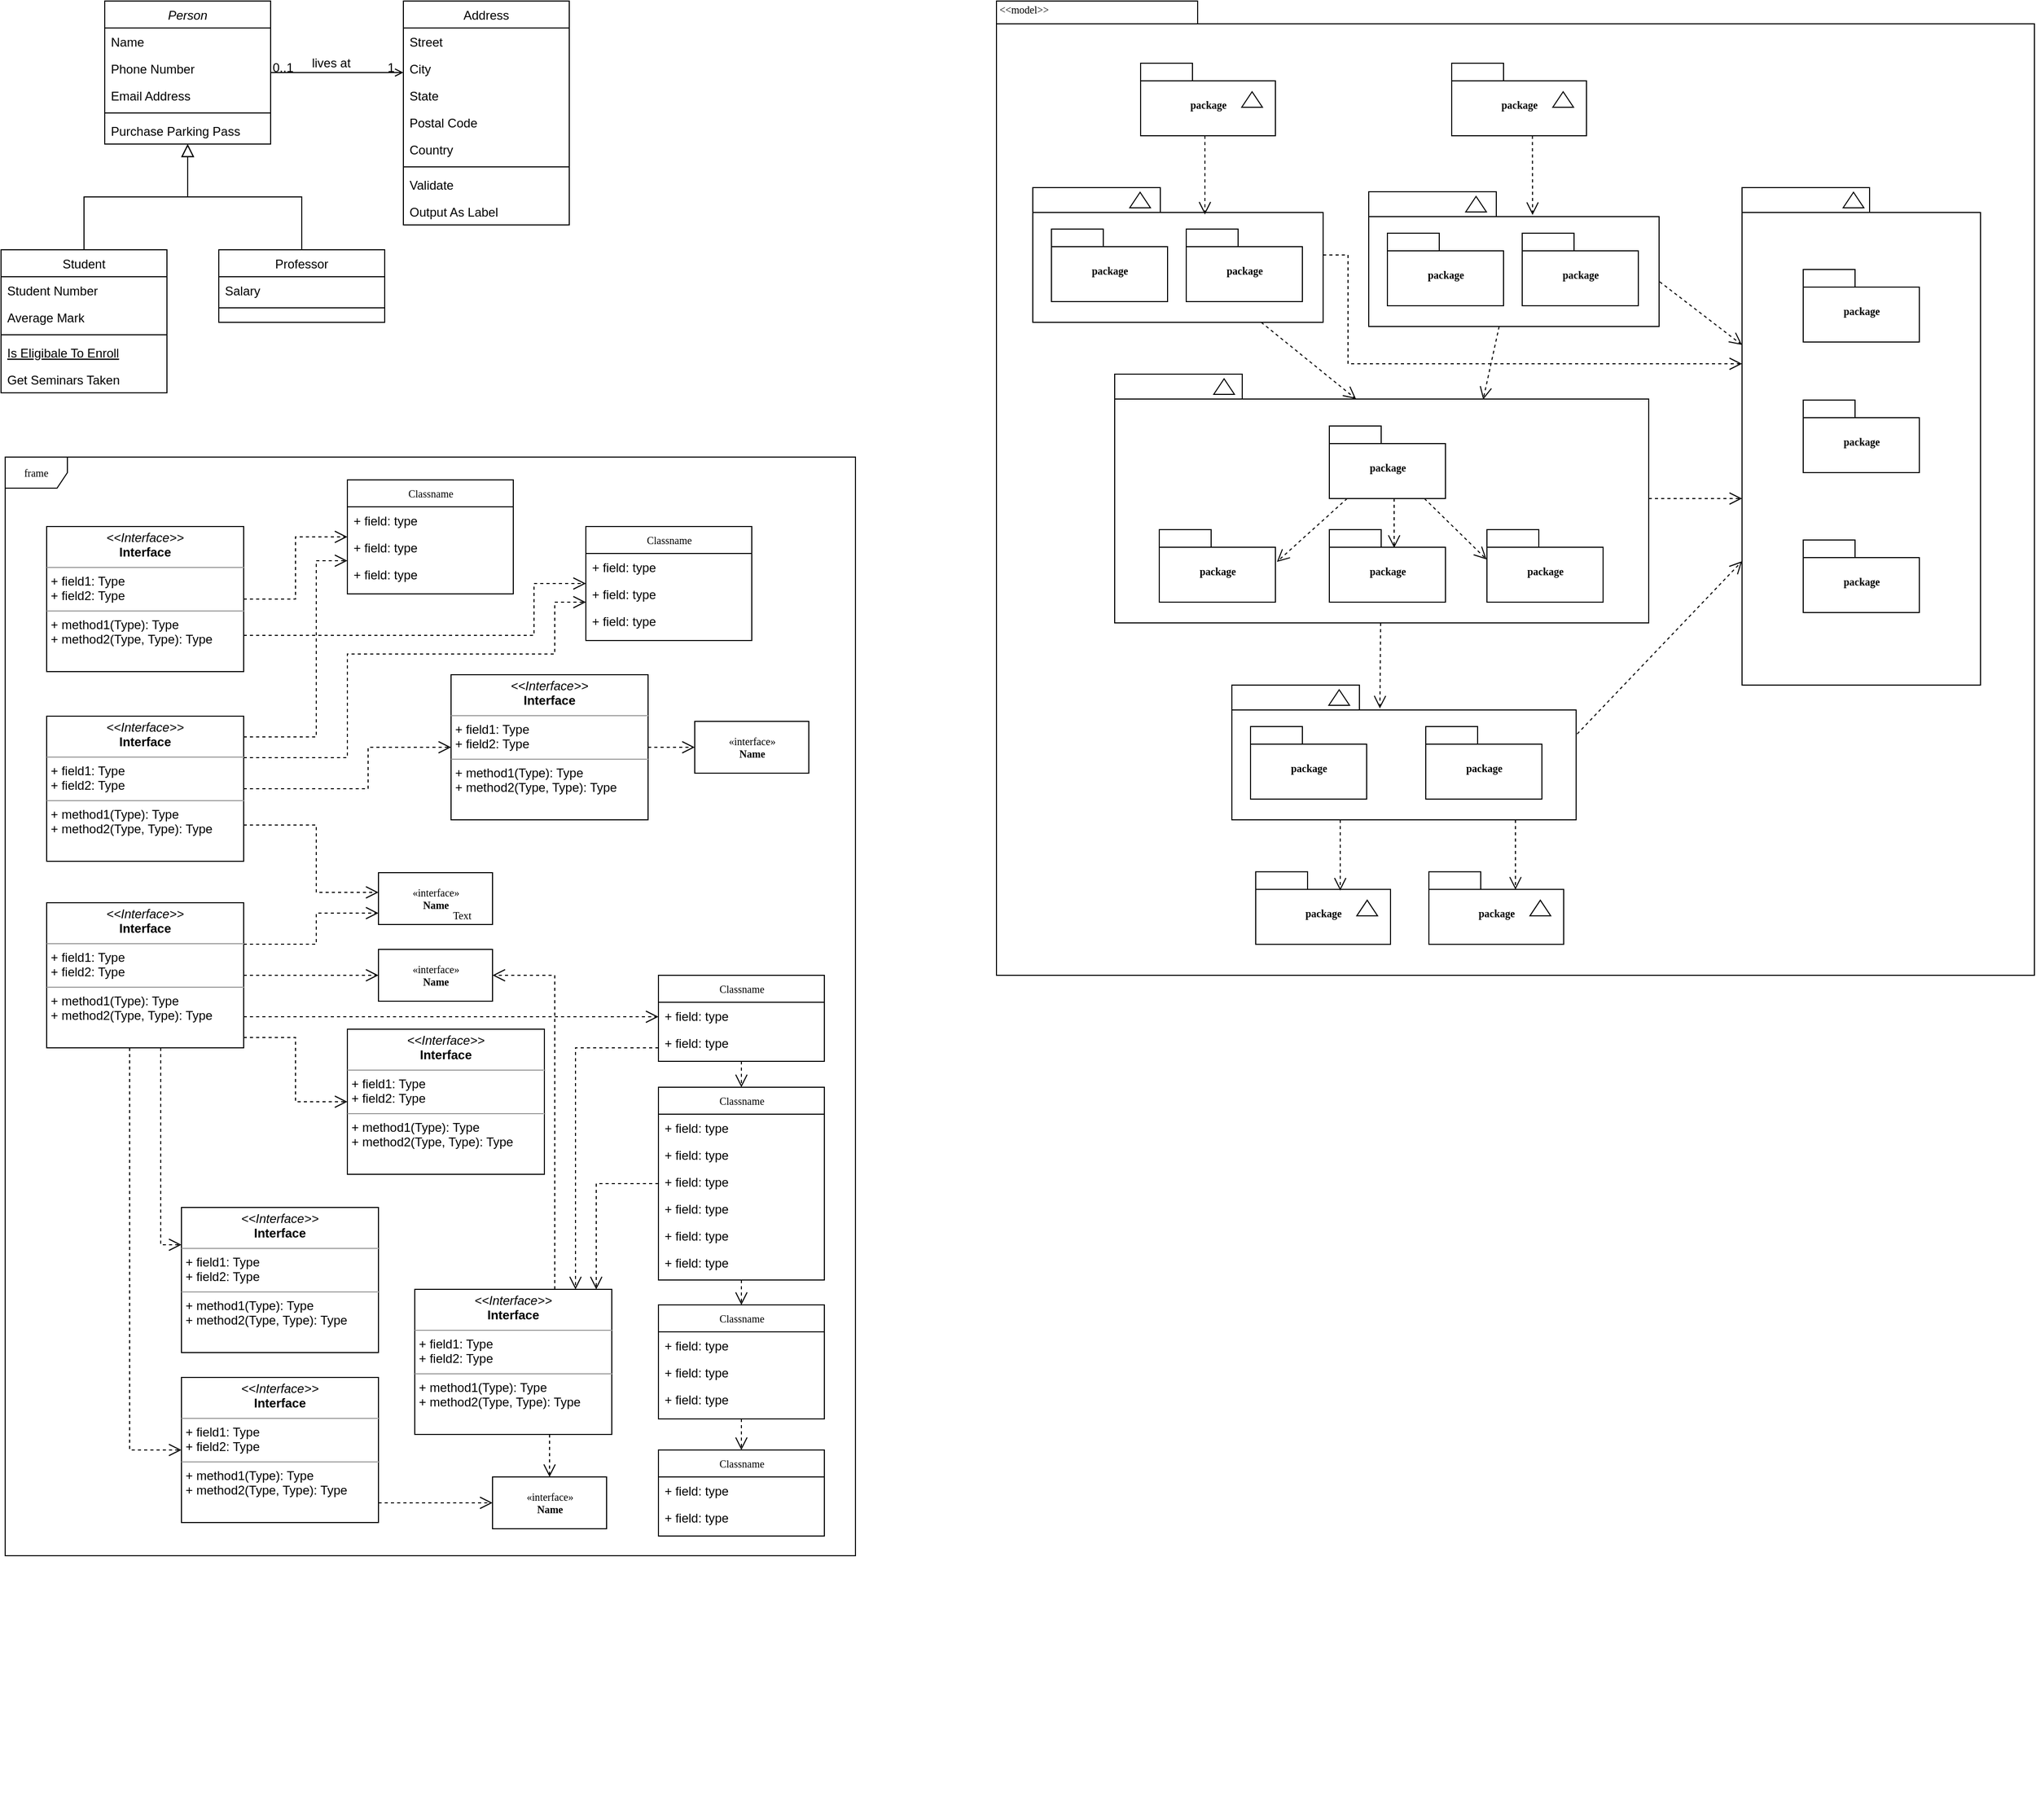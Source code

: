 <mxfile version="15.5.5" type="github">
  <diagram id="C5RBs43oDa-KdzZeNtuy" name="Page-1">
    <mxGraphModel dx="1422" dy="804" grid="1" gridSize="10" guides="1" tooltips="1" connect="1" arrows="1" fold="1" page="1" pageScale="1" pageWidth="827" pageHeight="1169" math="0" shadow="0">
      <root>
        <mxCell id="WIyWlLk6GJQsqaUBKTNV-0" />
        <mxCell id="WIyWlLk6GJQsqaUBKTNV-1" parent="WIyWlLk6GJQsqaUBKTNV-0" />
        <mxCell id="SUhtx1BIKT0PeIiV_Kec-120" value="" style="group" vertex="1" connectable="0" parent="WIyWlLk6GJQsqaUBKTNV-1">
          <mxGeometry width="548" height="378" as="geometry" />
        </mxCell>
        <mxCell id="zkfFHV4jXpPFQw0GAbJ--0" value="Person" style="swimlane;fontStyle=2;align=center;verticalAlign=top;childLayout=stackLayout;horizontal=1;startSize=26;horizontalStack=0;resizeParent=1;resizeLast=0;collapsible=1;marginBottom=0;rounded=0;shadow=0;strokeWidth=1;" parent="SUhtx1BIKT0PeIiV_Kec-120" vertex="1">
          <mxGeometry x="100" width="160" height="138" as="geometry">
            <mxRectangle x="230" y="140" width="160" height="26" as="alternateBounds" />
          </mxGeometry>
        </mxCell>
        <mxCell id="zkfFHV4jXpPFQw0GAbJ--1" value="Name" style="text;align=left;verticalAlign=top;spacingLeft=4;spacingRight=4;overflow=hidden;rotatable=0;points=[[0,0.5],[1,0.5]];portConstraint=eastwest;" parent="zkfFHV4jXpPFQw0GAbJ--0" vertex="1">
          <mxGeometry y="26" width="160" height="26" as="geometry" />
        </mxCell>
        <mxCell id="zkfFHV4jXpPFQw0GAbJ--2" value="Phone Number" style="text;align=left;verticalAlign=top;spacingLeft=4;spacingRight=4;overflow=hidden;rotatable=0;points=[[0,0.5],[1,0.5]];portConstraint=eastwest;rounded=0;shadow=0;html=0;" parent="zkfFHV4jXpPFQw0GAbJ--0" vertex="1">
          <mxGeometry y="52" width="160" height="26" as="geometry" />
        </mxCell>
        <mxCell id="zkfFHV4jXpPFQw0GAbJ--3" value="Email Address" style="text;align=left;verticalAlign=top;spacingLeft=4;spacingRight=4;overflow=hidden;rotatable=0;points=[[0,0.5],[1,0.5]];portConstraint=eastwest;rounded=0;shadow=0;html=0;" parent="zkfFHV4jXpPFQw0GAbJ--0" vertex="1">
          <mxGeometry y="78" width="160" height="26" as="geometry" />
        </mxCell>
        <mxCell id="zkfFHV4jXpPFQw0GAbJ--4" value="" style="line;html=1;strokeWidth=1;align=left;verticalAlign=middle;spacingTop=-1;spacingLeft=3;spacingRight=3;rotatable=0;labelPosition=right;points=[];portConstraint=eastwest;" parent="zkfFHV4jXpPFQw0GAbJ--0" vertex="1">
          <mxGeometry y="104" width="160" height="8" as="geometry" />
        </mxCell>
        <mxCell id="zkfFHV4jXpPFQw0GAbJ--5" value="Purchase Parking Pass" style="text;align=left;verticalAlign=top;spacingLeft=4;spacingRight=4;overflow=hidden;rotatable=0;points=[[0,0.5],[1,0.5]];portConstraint=eastwest;" parent="zkfFHV4jXpPFQw0GAbJ--0" vertex="1">
          <mxGeometry y="112" width="160" height="26" as="geometry" />
        </mxCell>
        <mxCell id="zkfFHV4jXpPFQw0GAbJ--6" value="Student" style="swimlane;fontStyle=0;align=center;verticalAlign=top;childLayout=stackLayout;horizontal=1;startSize=26;horizontalStack=0;resizeParent=1;resizeLast=0;collapsible=1;marginBottom=0;rounded=0;shadow=0;strokeWidth=1;" parent="SUhtx1BIKT0PeIiV_Kec-120" vertex="1">
          <mxGeometry y="240" width="160" height="138" as="geometry">
            <mxRectangle x="130" y="380" width="160" height="26" as="alternateBounds" />
          </mxGeometry>
        </mxCell>
        <mxCell id="zkfFHV4jXpPFQw0GAbJ--7" value="Student Number" style="text;align=left;verticalAlign=top;spacingLeft=4;spacingRight=4;overflow=hidden;rotatable=0;points=[[0,0.5],[1,0.5]];portConstraint=eastwest;" parent="zkfFHV4jXpPFQw0GAbJ--6" vertex="1">
          <mxGeometry y="26" width="160" height="26" as="geometry" />
        </mxCell>
        <mxCell id="zkfFHV4jXpPFQw0GAbJ--8" value="Average Mark" style="text;align=left;verticalAlign=top;spacingLeft=4;spacingRight=4;overflow=hidden;rotatable=0;points=[[0,0.5],[1,0.5]];portConstraint=eastwest;rounded=0;shadow=0;html=0;" parent="zkfFHV4jXpPFQw0GAbJ--6" vertex="1">
          <mxGeometry y="52" width="160" height="26" as="geometry" />
        </mxCell>
        <mxCell id="zkfFHV4jXpPFQw0GAbJ--9" value="" style="line;html=1;strokeWidth=1;align=left;verticalAlign=middle;spacingTop=-1;spacingLeft=3;spacingRight=3;rotatable=0;labelPosition=right;points=[];portConstraint=eastwest;" parent="zkfFHV4jXpPFQw0GAbJ--6" vertex="1">
          <mxGeometry y="78" width="160" height="8" as="geometry" />
        </mxCell>
        <mxCell id="zkfFHV4jXpPFQw0GAbJ--10" value="Is Eligibale To Enroll" style="text;align=left;verticalAlign=top;spacingLeft=4;spacingRight=4;overflow=hidden;rotatable=0;points=[[0,0.5],[1,0.5]];portConstraint=eastwest;fontStyle=4" parent="zkfFHV4jXpPFQw0GAbJ--6" vertex="1">
          <mxGeometry y="86" width="160" height="26" as="geometry" />
        </mxCell>
        <mxCell id="zkfFHV4jXpPFQw0GAbJ--11" value="Get Seminars Taken" style="text;align=left;verticalAlign=top;spacingLeft=4;spacingRight=4;overflow=hidden;rotatable=0;points=[[0,0.5],[1,0.5]];portConstraint=eastwest;" parent="zkfFHV4jXpPFQw0GAbJ--6" vertex="1">
          <mxGeometry y="112" width="160" height="26" as="geometry" />
        </mxCell>
        <mxCell id="zkfFHV4jXpPFQw0GAbJ--12" value="" style="endArrow=block;endSize=10;endFill=0;shadow=0;strokeWidth=1;rounded=0;edgeStyle=elbowEdgeStyle;elbow=vertical;" parent="SUhtx1BIKT0PeIiV_Kec-120" source="zkfFHV4jXpPFQw0GAbJ--6" target="zkfFHV4jXpPFQw0GAbJ--0" edge="1">
          <mxGeometry width="160" relative="1" as="geometry">
            <mxPoint x="80" y="83" as="sourcePoint" />
            <mxPoint x="80" y="83" as="targetPoint" />
          </mxGeometry>
        </mxCell>
        <mxCell id="zkfFHV4jXpPFQw0GAbJ--13" value="Professor" style="swimlane;fontStyle=0;align=center;verticalAlign=top;childLayout=stackLayout;horizontal=1;startSize=26;horizontalStack=0;resizeParent=1;resizeLast=0;collapsible=1;marginBottom=0;rounded=0;shadow=0;strokeWidth=1;" parent="SUhtx1BIKT0PeIiV_Kec-120" vertex="1">
          <mxGeometry x="210" y="240" width="160" height="70" as="geometry">
            <mxRectangle x="340" y="380" width="170" height="26" as="alternateBounds" />
          </mxGeometry>
        </mxCell>
        <mxCell id="zkfFHV4jXpPFQw0GAbJ--14" value="Salary" style="text;align=left;verticalAlign=top;spacingLeft=4;spacingRight=4;overflow=hidden;rotatable=0;points=[[0,0.5],[1,0.5]];portConstraint=eastwest;" parent="zkfFHV4jXpPFQw0GAbJ--13" vertex="1">
          <mxGeometry y="26" width="160" height="26" as="geometry" />
        </mxCell>
        <mxCell id="zkfFHV4jXpPFQw0GAbJ--15" value="" style="line;html=1;strokeWidth=1;align=left;verticalAlign=middle;spacingTop=-1;spacingLeft=3;spacingRight=3;rotatable=0;labelPosition=right;points=[];portConstraint=eastwest;" parent="zkfFHV4jXpPFQw0GAbJ--13" vertex="1">
          <mxGeometry y="52" width="160" height="8" as="geometry" />
        </mxCell>
        <mxCell id="zkfFHV4jXpPFQw0GAbJ--16" value="" style="endArrow=block;endSize=10;endFill=0;shadow=0;strokeWidth=1;rounded=0;edgeStyle=elbowEdgeStyle;elbow=vertical;" parent="SUhtx1BIKT0PeIiV_Kec-120" source="zkfFHV4jXpPFQw0GAbJ--13" target="zkfFHV4jXpPFQw0GAbJ--0" edge="1">
          <mxGeometry width="160" relative="1" as="geometry">
            <mxPoint x="90" y="253" as="sourcePoint" />
            <mxPoint x="190" y="151" as="targetPoint" />
          </mxGeometry>
        </mxCell>
        <mxCell id="zkfFHV4jXpPFQw0GAbJ--17" value="Address" style="swimlane;fontStyle=0;align=center;verticalAlign=top;childLayout=stackLayout;horizontal=1;startSize=26;horizontalStack=0;resizeParent=1;resizeLast=0;collapsible=1;marginBottom=0;rounded=0;shadow=0;strokeWidth=1;" parent="SUhtx1BIKT0PeIiV_Kec-120" vertex="1">
          <mxGeometry x="388" width="160" height="216" as="geometry">
            <mxRectangle x="550" y="140" width="160" height="26" as="alternateBounds" />
          </mxGeometry>
        </mxCell>
        <mxCell id="zkfFHV4jXpPFQw0GAbJ--18" value="Street" style="text;align=left;verticalAlign=top;spacingLeft=4;spacingRight=4;overflow=hidden;rotatable=0;points=[[0,0.5],[1,0.5]];portConstraint=eastwest;" parent="zkfFHV4jXpPFQw0GAbJ--17" vertex="1">
          <mxGeometry y="26" width="160" height="26" as="geometry" />
        </mxCell>
        <mxCell id="zkfFHV4jXpPFQw0GAbJ--19" value="City" style="text;align=left;verticalAlign=top;spacingLeft=4;spacingRight=4;overflow=hidden;rotatable=0;points=[[0,0.5],[1,0.5]];portConstraint=eastwest;rounded=0;shadow=0;html=0;" parent="zkfFHV4jXpPFQw0GAbJ--17" vertex="1">
          <mxGeometry y="52" width="160" height="26" as="geometry" />
        </mxCell>
        <mxCell id="zkfFHV4jXpPFQw0GAbJ--20" value="State" style="text;align=left;verticalAlign=top;spacingLeft=4;spacingRight=4;overflow=hidden;rotatable=0;points=[[0,0.5],[1,0.5]];portConstraint=eastwest;rounded=0;shadow=0;html=0;" parent="zkfFHV4jXpPFQw0GAbJ--17" vertex="1">
          <mxGeometry y="78" width="160" height="26" as="geometry" />
        </mxCell>
        <mxCell id="zkfFHV4jXpPFQw0GAbJ--21" value="Postal Code" style="text;align=left;verticalAlign=top;spacingLeft=4;spacingRight=4;overflow=hidden;rotatable=0;points=[[0,0.5],[1,0.5]];portConstraint=eastwest;rounded=0;shadow=0;html=0;" parent="zkfFHV4jXpPFQw0GAbJ--17" vertex="1">
          <mxGeometry y="104" width="160" height="26" as="geometry" />
        </mxCell>
        <mxCell id="zkfFHV4jXpPFQw0GAbJ--22" value="Country" style="text;align=left;verticalAlign=top;spacingLeft=4;spacingRight=4;overflow=hidden;rotatable=0;points=[[0,0.5],[1,0.5]];portConstraint=eastwest;rounded=0;shadow=0;html=0;" parent="zkfFHV4jXpPFQw0GAbJ--17" vertex="1">
          <mxGeometry y="130" width="160" height="26" as="geometry" />
        </mxCell>
        <mxCell id="zkfFHV4jXpPFQw0GAbJ--23" value="" style="line;html=1;strokeWidth=1;align=left;verticalAlign=middle;spacingTop=-1;spacingLeft=3;spacingRight=3;rotatable=0;labelPosition=right;points=[];portConstraint=eastwest;" parent="zkfFHV4jXpPFQw0GAbJ--17" vertex="1">
          <mxGeometry y="156" width="160" height="8" as="geometry" />
        </mxCell>
        <mxCell id="zkfFHV4jXpPFQw0GAbJ--24" value="Validate" style="text;align=left;verticalAlign=top;spacingLeft=4;spacingRight=4;overflow=hidden;rotatable=0;points=[[0,0.5],[1,0.5]];portConstraint=eastwest;" parent="zkfFHV4jXpPFQw0GAbJ--17" vertex="1">
          <mxGeometry y="164" width="160" height="26" as="geometry" />
        </mxCell>
        <mxCell id="zkfFHV4jXpPFQw0GAbJ--25" value="Output As Label" style="text;align=left;verticalAlign=top;spacingLeft=4;spacingRight=4;overflow=hidden;rotatable=0;points=[[0,0.5],[1,0.5]];portConstraint=eastwest;" parent="zkfFHV4jXpPFQw0GAbJ--17" vertex="1">
          <mxGeometry y="190" width="160" height="26" as="geometry" />
        </mxCell>
        <mxCell id="zkfFHV4jXpPFQw0GAbJ--26" value="" style="endArrow=open;shadow=0;strokeWidth=1;rounded=0;endFill=1;edgeStyle=elbowEdgeStyle;elbow=vertical;" parent="SUhtx1BIKT0PeIiV_Kec-120" source="zkfFHV4jXpPFQw0GAbJ--0" target="zkfFHV4jXpPFQw0GAbJ--17" edge="1">
          <mxGeometry x="0.5" y="41" relative="1" as="geometry">
            <mxPoint x="260" y="72" as="sourcePoint" />
            <mxPoint x="420" y="72" as="targetPoint" />
            <mxPoint x="-40" y="32" as="offset" />
          </mxGeometry>
        </mxCell>
        <mxCell id="zkfFHV4jXpPFQw0GAbJ--27" value="0..1" style="resizable=0;align=left;verticalAlign=bottom;labelBackgroundColor=none;fontSize=12;" parent="zkfFHV4jXpPFQw0GAbJ--26" connectable="0" vertex="1">
          <mxGeometry x="-1" relative="1" as="geometry">
            <mxPoint y="4" as="offset" />
          </mxGeometry>
        </mxCell>
        <mxCell id="zkfFHV4jXpPFQw0GAbJ--28" value="1" style="resizable=0;align=right;verticalAlign=bottom;labelBackgroundColor=none;fontSize=12;" parent="zkfFHV4jXpPFQw0GAbJ--26" connectable="0" vertex="1">
          <mxGeometry x="1" relative="1" as="geometry">
            <mxPoint x="-7" y="4" as="offset" />
          </mxGeometry>
        </mxCell>
        <mxCell id="zkfFHV4jXpPFQw0GAbJ--29" value="lives at" style="text;html=1;resizable=0;points=[];;align=center;verticalAlign=middle;labelBackgroundColor=none;rounded=0;shadow=0;strokeWidth=1;fontSize=12;" parent="zkfFHV4jXpPFQw0GAbJ--26" vertex="1" connectable="0">
          <mxGeometry x="0.5" y="49" relative="1" as="geometry">
            <mxPoint x="-38" y="40" as="offset" />
          </mxGeometry>
        </mxCell>
        <mxCell id="SUhtx1BIKT0PeIiV_Kec-121" value="" style="group" vertex="1" connectable="0" parent="WIyWlLk6GJQsqaUBKTNV-1">
          <mxGeometry x="4" y="440" width="1457" height="1314" as="geometry" />
        </mxCell>
        <mxCell id="SUhtx1BIKT0PeIiV_Kec-60" value="frame" style="shape=umlFrame;whiteSpace=wrap;html=1;rounded=0;shadow=0;comic=0;labelBackgroundColor=none;strokeWidth=1;fontFamily=Verdana;fontSize=10;align=center;" vertex="1" parent="SUhtx1BIKT0PeIiV_Kec-121">
          <mxGeometry width="820" height="1060" as="geometry" />
        </mxCell>
        <mxCell id="SUhtx1BIKT0PeIiV_Kec-63" value="Classname" style="swimlane;html=1;fontStyle=0;childLayout=stackLayout;horizontal=1;startSize=26;fillColor=none;horizontalStack=0;resizeParent=1;resizeLast=0;collapsible=1;marginBottom=0;swimlaneFillColor=#ffffff;rounded=0;shadow=0;comic=0;labelBackgroundColor=none;strokeWidth=1;fontFamily=Verdana;fontSize=10;align=center;" vertex="1" parent="SUhtx1BIKT0PeIiV_Kec-121">
          <mxGeometry x="630" y="608" width="160" height="186" as="geometry" />
        </mxCell>
        <mxCell id="SUhtx1BIKT0PeIiV_Kec-64" value="+ field: type" style="text;html=1;strokeColor=none;fillColor=none;align=left;verticalAlign=top;spacingLeft=4;spacingRight=4;whiteSpace=wrap;overflow=hidden;rotatable=0;points=[[0,0.5],[1,0.5]];portConstraint=eastwest;" vertex="1" parent="SUhtx1BIKT0PeIiV_Kec-63">
          <mxGeometry y="26" width="160" height="26" as="geometry" />
        </mxCell>
        <mxCell id="SUhtx1BIKT0PeIiV_Kec-65" value="+ field: type" style="text;html=1;strokeColor=none;fillColor=none;align=left;verticalAlign=top;spacingLeft=4;spacingRight=4;whiteSpace=wrap;overflow=hidden;rotatable=0;points=[[0,0.5],[1,0.5]];portConstraint=eastwest;" vertex="1" parent="SUhtx1BIKT0PeIiV_Kec-63">
          <mxGeometry y="52" width="160" height="26" as="geometry" />
        </mxCell>
        <mxCell id="SUhtx1BIKT0PeIiV_Kec-66" value="+ field: type" style="text;html=1;strokeColor=none;fillColor=none;align=left;verticalAlign=top;spacingLeft=4;spacingRight=4;whiteSpace=wrap;overflow=hidden;rotatable=0;points=[[0,0.5],[1,0.5]];portConstraint=eastwest;" vertex="1" parent="SUhtx1BIKT0PeIiV_Kec-63">
          <mxGeometry y="78" width="160" height="26" as="geometry" />
        </mxCell>
        <mxCell id="SUhtx1BIKT0PeIiV_Kec-67" value="+ field: type" style="text;html=1;strokeColor=none;fillColor=none;align=left;verticalAlign=top;spacingLeft=4;spacingRight=4;whiteSpace=wrap;overflow=hidden;rotatable=0;points=[[0,0.5],[1,0.5]];portConstraint=eastwest;" vertex="1" parent="SUhtx1BIKT0PeIiV_Kec-63">
          <mxGeometry y="104" width="160" height="26" as="geometry" />
        </mxCell>
        <mxCell id="SUhtx1BIKT0PeIiV_Kec-68" value="+ field: type" style="text;html=1;strokeColor=none;fillColor=none;align=left;verticalAlign=top;spacingLeft=4;spacingRight=4;whiteSpace=wrap;overflow=hidden;rotatable=0;points=[[0,0.5],[1,0.5]];portConstraint=eastwest;" vertex="1" parent="SUhtx1BIKT0PeIiV_Kec-63">
          <mxGeometry y="130" width="160" height="26" as="geometry" />
        </mxCell>
        <mxCell id="SUhtx1BIKT0PeIiV_Kec-69" value="+ field: type" style="text;html=1;strokeColor=none;fillColor=none;align=left;verticalAlign=top;spacingLeft=4;spacingRight=4;whiteSpace=wrap;overflow=hidden;rotatable=0;points=[[0,0.5],[1,0.5]];portConstraint=eastwest;" vertex="1" parent="SUhtx1BIKT0PeIiV_Kec-63">
          <mxGeometry y="156" width="160" height="26" as="geometry" />
        </mxCell>
        <mxCell id="SUhtx1BIKT0PeIiV_Kec-70" value="Classname" style="swimlane;html=1;fontStyle=0;childLayout=stackLayout;horizontal=1;startSize=26;fillColor=none;horizontalStack=0;resizeParent=1;resizeLast=0;collapsible=1;marginBottom=0;swimlaneFillColor=#ffffff;rounded=0;shadow=0;comic=0;labelBackgroundColor=none;strokeWidth=1;fontFamily=Verdana;fontSize=10;align=center;" vertex="1" parent="SUhtx1BIKT0PeIiV_Kec-121">
          <mxGeometry x="330" y="22" width="160" height="110" as="geometry" />
        </mxCell>
        <mxCell id="SUhtx1BIKT0PeIiV_Kec-71" value="+ field: type" style="text;html=1;strokeColor=none;fillColor=none;align=left;verticalAlign=top;spacingLeft=4;spacingRight=4;whiteSpace=wrap;overflow=hidden;rotatable=0;points=[[0,0.5],[1,0.5]];portConstraint=eastwest;" vertex="1" parent="SUhtx1BIKT0PeIiV_Kec-70">
          <mxGeometry y="26" width="160" height="26" as="geometry" />
        </mxCell>
        <mxCell id="SUhtx1BIKT0PeIiV_Kec-72" value="+ field: type" style="text;html=1;strokeColor=none;fillColor=none;align=left;verticalAlign=top;spacingLeft=4;spacingRight=4;whiteSpace=wrap;overflow=hidden;rotatable=0;points=[[0,0.5],[1,0.5]];portConstraint=eastwest;" vertex="1" parent="SUhtx1BIKT0PeIiV_Kec-70">
          <mxGeometry y="52" width="160" height="26" as="geometry" />
        </mxCell>
        <mxCell id="SUhtx1BIKT0PeIiV_Kec-73" value="+ field: type" style="text;html=1;strokeColor=none;fillColor=none;align=left;verticalAlign=top;spacingLeft=4;spacingRight=4;whiteSpace=wrap;overflow=hidden;rotatable=0;points=[[0,0.5],[1,0.5]];portConstraint=eastwest;" vertex="1" parent="SUhtx1BIKT0PeIiV_Kec-70">
          <mxGeometry y="78" width="160" height="26" as="geometry" />
        </mxCell>
        <mxCell id="SUhtx1BIKT0PeIiV_Kec-74" value="Classname" style="swimlane;html=1;fontStyle=0;childLayout=stackLayout;horizontal=1;startSize=26;fillColor=none;horizontalStack=0;resizeParent=1;resizeLast=0;collapsible=1;marginBottom=0;swimlaneFillColor=#ffffff;rounded=0;shadow=0;comic=0;labelBackgroundColor=none;strokeWidth=1;fontFamily=Verdana;fontSize=10;align=center;" vertex="1" parent="SUhtx1BIKT0PeIiV_Kec-121">
          <mxGeometry x="560" y="67" width="160" height="110" as="geometry" />
        </mxCell>
        <mxCell id="SUhtx1BIKT0PeIiV_Kec-75" value="+ field: type" style="text;html=1;strokeColor=none;fillColor=none;align=left;verticalAlign=top;spacingLeft=4;spacingRight=4;whiteSpace=wrap;overflow=hidden;rotatable=0;points=[[0,0.5],[1,0.5]];portConstraint=eastwest;" vertex="1" parent="SUhtx1BIKT0PeIiV_Kec-74">
          <mxGeometry y="26" width="160" height="26" as="geometry" />
        </mxCell>
        <mxCell id="SUhtx1BIKT0PeIiV_Kec-76" value="+ field: type" style="text;html=1;strokeColor=none;fillColor=none;align=left;verticalAlign=top;spacingLeft=4;spacingRight=4;whiteSpace=wrap;overflow=hidden;rotatable=0;points=[[0,0.5],[1,0.5]];portConstraint=eastwest;" vertex="1" parent="SUhtx1BIKT0PeIiV_Kec-74">
          <mxGeometry y="52" width="160" height="26" as="geometry" />
        </mxCell>
        <mxCell id="SUhtx1BIKT0PeIiV_Kec-77" value="+ field: type" style="text;html=1;strokeColor=none;fillColor=none;align=left;verticalAlign=top;spacingLeft=4;spacingRight=4;whiteSpace=wrap;overflow=hidden;rotatable=0;points=[[0,0.5],[1,0.5]];portConstraint=eastwest;" vertex="1" parent="SUhtx1BIKT0PeIiV_Kec-74">
          <mxGeometry y="78" width="160" height="26" as="geometry" />
        </mxCell>
        <mxCell id="SUhtx1BIKT0PeIiV_Kec-78" value="Classname" style="swimlane;html=1;fontStyle=0;childLayout=stackLayout;horizontal=1;startSize=26;fillColor=none;horizontalStack=0;resizeParent=1;resizeLast=0;collapsible=1;marginBottom=0;swimlaneFillColor=#ffffff;rounded=0;shadow=0;comic=0;labelBackgroundColor=none;strokeWidth=1;fontFamily=Verdana;fontSize=10;align=center;" vertex="1" parent="SUhtx1BIKT0PeIiV_Kec-121">
          <mxGeometry x="630" y="958" width="160" height="83" as="geometry" />
        </mxCell>
        <mxCell id="SUhtx1BIKT0PeIiV_Kec-79" value="+ field: type" style="text;html=1;strokeColor=none;fillColor=none;align=left;verticalAlign=top;spacingLeft=4;spacingRight=4;whiteSpace=wrap;overflow=hidden;rotatable=0;points=[[0,0.5],[1,0.5]];portConstraint=eastwest;" vertex="1" parent="SUhtx1BIKT0PeIiV_Kec-78">
          <mxGeometry y="26" width="160" height="26" as="geometry" />
        </mxCell>
        <mxCell id="SUhtx1BIKT0PeIiV_Kec-80" value="+ field: type" style="text;html=1;strokeColor=none;fillColor=none;align=left;verticalAlign=top;spacingLeft=4;spacingRight=4;whiteSpace=wrap;overflow=hidden;rotatable=0;points=[[0,0.5],[1,0.5]];portConstraint=eastwest;" vertex="1" parent="SUhtx1BIKT0PeIiV_Kec-78">
          <mxGeometry y="52" width="160" height="26" as="geometry" />
        </mxCell>
        <mxCell id="SUhtx1BIKT0PeIiV_Kec-81" style="edgeStyle=orthogonalEdgeStyle;rounded=0;html=1;dashed=1;labelBackgroundColor=none;startFill=0;endArrow=open;endFill=0;endSize=10;fontFamily=Verdana;fontSize=10;" edge="1" parent="SUhtx1BIKT0PeIiV_Kec-121" source="SUhtx1BIKT0PeIiV_Kec-82" target="SUhtx1BIKT0PeIiV_Kec-78">
          <mxGeometry relative="1" as="geometry" />
        </mxCell>
        <mxCell id="SUhtx1BIKT0PeIiV_Kec-82" value="Classname" style="swimlane;html=1;fontStyle=0;childLayout=stackLayout;horizontal=1;startSize=26;fillColor=none;horizontalStack=0;resizeParent=1;resizeLast=0;collapsible=1;marginBottom=0;swimlaneFillColor=#ffffff;rounded=0;shadow=0;comic=0;labelBackgroundColor=none;strokeWidth=1;fontFamily=Verdana;fontSize=10;align=center;" vertex="1" parent="SUhtx1BIKT0PeIiV_Kec-121">
          <mxGeometry x="630" y="818" width="160" height="110" as="geometry" />
        </mxCell>
        <mxCell id="SUhtx1BIKT0PeIiV_Kec-83" value="+ field: type" style="text;html=1;strokeColor=none;fillColor=none;align=left;verticalAlign=top;spacingLeft=4;spacingRight=4;whiteSpace=wrap;overflow=hidden;rotatable=0;points=[[0,0.5],[1,0.5]];portConstraint=eastwest;" vertex="1" parent="SUhtx1BIKT0PeIiV_Kec-82">
          <mxGeometry y="26" width="160" height="26" as="geometry" />
        </mxCell>
        <mxCell id="SUhtx1BIKT0PeIiV_Kec-84" value="+ field: type" style="text;html=1;strokeColor=none;fillColor=none;align=left;verticalAlign=top;spacingLeft=4;spacingRight=4;whiteSpace=wrap;overflow=hidden;rotatable=0;points=[[0,0.5],[1,0.5]];portConstraint=eastwest;" vertex="1" parent="SUhtx1BIKT0PeIiV_Kec-82">
          <mxGeometry y="52" width="160" height="26" as="geometry" />
        </mxCell>
        <mxCell id="SUhtx1BIKT0PeIiV_Kec-85" value="+ field: type" style="text;html=1;strokeColor=none;fillColor=none;align=left;verticalAlign=top;spacingLeft=4;spacingRight=4;whiteSpace=wrap;overflow=hidden;rotatable=0;points=[[0,0.5],[1,0.5]];portConstraint=eastwest;" vertex="1" parent="SUhtx1BIKT0PeIiV_Kec-82">
          <mxGeometry y="78" width="160" height="26" as="geometry" />
        </mxCell>
        <mxCell id="SUhtx1BIKT0PeIiV_Kec-62" style="edgeStyle=orthogonalEdgeStyle;rounded=0;html=1;dashed=1;labelBackgroundColor=none;startFill=0;endArrow=open;endFill=0;endSize=10;fontFamily=Verdana;fontSize=10;" edge="1" parent="SUhtx1BIKT0PeIiV_Kec-121" source="SUhtx1BIKT0PeIiV_Kec-63" target="SUhtx1BIKT0PeIiV_Kec-82">
          <mxGeometry relative="1" as="geometry">
            <Array as="points" />
          </mxGeometry>
        </mxCell>
        <mxCell id="SUhtx1BIKT0PeIiV_Kec-86" style="edgeStyle=orthogonalEdgeStyle;rounded=0;html=1;dashed=1;labelBackgroundColor=none;startFill=0;endArrow=open;endFill=0;endSize=10;fontFamily=Verdana;fontSize=10;" edge="1" parent="SUhtx1BIKT0PeIiV_Kec-121" source="SUhtx1BIKT0PeIiV_Kec-87" target="SUhtx1BIKT0PeIiV_Kec-63">
          <mxGeometry relative="1" as="geometry">
            <Array as="points" />
          </mxGeometry>
        </mxCell>
        <mxCell id="SUhtx1BIKT0PeIiV_Kec-87" value="Classname" style="swimlane;html=1;fontStyle=0;childLayout=stackLayout;horizontal=1;startSize=26;fillColor=none;horizontalStack=0;resizeParent=1;resizeLast=0;collapsible=1;marginBottom=0;swimlaneFillColor=#ffffff;rounded=0;shadow=0;comic=0;labelBackgroundColor=none;strokeWidth=1;fontFamily=Verdana;fontSize=10;align=center;" vertex="1" parent="SUhtx1BIKT0PeIiV_Kec-121">
          <mxGeometry x="630" y="500" width="160" height="83" as="geometry" />
        </mxCell>
        <mxCell id="SUhtx1BIKT0PeIiV_Kec-88" value="+ field: type" style="text;html=1;strokeColor=none;fillColor=none;align=left;verticalAlign=top;spacingLeft=4;spacingRight=4;whiteSpace=wrap;overflow=hidden;rotatable=0;points=[[0,0.5],[1,0.5]];portConstraint=eastwest;" vertex="1" parent="SUhtx1BIKT0PeIiV_Kec-87">
          <mxGeometry y="26" width="160" height="26" as="geometry" />
        </mxCell>
        <mxCell id="SUhtx1BIKT0PeIiV_Kec-89" value="+ field: type" style="text;html=1;strokeColor=none;fillColor=none;align=left;verticalAlign=top;spacingLeft=4;spacingRight=4;whiteSpace=wrap;overflow=hidden;rotatable=0;points=[[0,0.5],[1,0.5]];portConstraint=eastwest;" vertex="1" parent="SUhtx1BIKT0PeIiV_Kec-87">
          <mxGeometry y="52" width="160" height="26" as="geometry" />
        </mxCell>
        <mxCell id="SUhtx1BIKT0PeIiV_Kec-90" value="&amp;laquo;interface&amp;raquo;&lt;br&gt;&lt;b&gt;Name&lt;/b&gt;" style="html=1;rounded=0;shadow=0;comic=0;labelBackgroundColor=none;strokeWidth=1;fontFamily=Verdana;fontSize=10;align=center;" vertex="1" parent="SUhtx1BIKT0PeIiV_Kec-121">
          <mxGeometry x="470" y="984" width="110" height="50" as="geometry" />
        </mxCell>
        <mxCell id="SUhtx1BIKT0PeIiV_Kec-91" style="edgeStyle=orthogonalEdgeStyle;rounded=0;html=1;dashed=1;labelBackgroundColor=none;startFill=0;endArrow=open;endFill=0;endSize=10;fontFamily=Verdana;fontSize=10;" edge="1" parent="SUhtx1BIKT0PeIiV_Kec-121" source="SUhtx1BIKT0PeIiV_Kec-93" target="SUhtx1BIKT0PeIiV_Kec-90">
          <mxGeometry relative="1" as="geometry">
            <Array as="points">
              <mxPoint x="525" y="950" />
              <mxPoint x="525" y="950" />
            </Array>
          </mxGeometry>
        </mxCell>
        <mxCell id="SUhtx1BIKT0PeIiV_Kec-93" value="&lt;p style=&quot;margin:0px;margin-top:4px;text-align:center;&quot;&gt;&lt;i&gt;&amp;lt;&amp;lt;Interface&amp;gt;&amp;gt;&lt;/i&gt;&lt;br/&gt;&lt;b&gt;Interface&lt;/b&gt;&lt;/p&gt;&lt;hr size=&quot;1&quot;/&gt;&lt;p style=&quot;margin:0px;margin-left:4px;&quot;&gt;+ field1: Type&lt;br/&gt;+ field2: Type&lt;/p&gt;&lt;hr size=&quot;1&quot;/&gt;&lt;p style=&quot;margin:0px;margin-left:4px;&quot;&gt;+ method1(Type): Type&lt;br/&gt;+ method2(Type, Type): Type&lt;/p&gt;" style="verticalAlign=top;align=left;overflow=fill;fontSize=12;fontFamily=Helvetica;html=1;rounded=0;shadow=0;comic=0;labelBackgroundColor=none;strokeWidth=1" vertex="1" parent="SUhtx1BIKT0PeIiV_Kec-121">
          <mxGeometry x="395" y="803" width="190" height="140" as="geometry" />
        </mxCell>
        <mxCell id="SUhtx1BIKT0PeIiV_Kec-61" style="edgeStyle=orthogonalEdgeStyle;rounded=0;html=1;dashed=1;labelBackgroundColor=none;startFill=0;endArrow=open;endFill=0;endSize=10;fontFamily=Verdana;fontSize=10;" edge="1" parent="SUhtx1BIKT0PeIiV_Kec-121" source="SUhtx1BIKT0PeIiV_Kec-63" target="SUhtx1BIKT0PeIiV_Kec-93">
          <mxGeometry relative="1" as="geometry">
            <Array as="points">
              <mxPoint x="570" y="701" />
            </Array>
          </mxGeometry>
        </mxCell>
        <mxCell id="SUhtx1BIKT0PeIiV_Kec-94" value="&lt;p style=&quot;margin:0px;margin-top:4px;text-align:center;&quot;&gt;&lt;i&gt;&amp;lt;&amp;lt;Interface&amp;gt;&amp;gt;&lt;/i&gt;&lt;br/&gt;&lt;b&gt;Interface&lt;/b&gt;&lt;/p&gt;&lt;hr size=&quot;1&quot;/&gt;&lt;p style=&quot;margin:0px;margin-left:4px;&quot;&gt;+ field1: Type&lt;br/&gt;+ field2: Type&lt;/p&gt;&lt;hr size=&quot;1&quot;/&gt;&lt;p style=&quot;margin:0px;margin-left:4px;&quot;&gt;+ method1(Type): Type&lt;br/&gt;+ method2(Type, Type): Type&lt;/p&gt;" style="verticalAlign=top;align=left;overflow=fill;fontSize=12;fontFamily=Helvetica;html=1;rounded=0;shadow=0;comic=0;labelBackgroundColor=none;strokeWidth=1" vertex="1" parent="SUhtx1BIKT0PeIiV_Kec-121">
          <mxGeometry x="330" y="552" width="190" height="140" as="geometry" />
        </mxCell>
        <mxCell id="SUhtx1BIKT0PeIiV_Kec-95" style="edgeStyle=orthogonalEdgeStyle;rounded=0;html=1;dashed=1;labelBackgroundColor=none;startFill=0;endArrow=open;endFill=0;endSize=10;fontFamily=Verdana;fontSize=10;" edge="1" parent="SUhtx1BIKT0PeIiV_Kec-121" source="SUhtx1BIKT0PeIiV_Kec-96" target="SUhtx1BIKT0PeIiV_Kec-90">
          <mxGeometry relative="1" as="geometry">
            <Array as="points">
              <mxPoint x="390" y="1009" />
              <mxPoint x="390" y="1009" />
            </Array>
          </mxGeometry>
        </mxCell>
        <mxCell id="SUhtx1BIKT0PeIiV_Kec-96" value="&lt;p style=&quot;margin:0px;margin-top:4px;text-align:center;&quot;&gt;&lt;i&gt;&amp;lt;&amp;lt;Interface&amp;gt;&amp;gt;&lt;/i&gt;&lt;br/&gt;&lt;b&gt;Interface&lt;/b&gt;&lt;/p&gt;&lt;hr size=&quot;1&quot;/&gt;&lt;p style=&quot;margin:0px;margin-left:4px;&quot;&gt;+ field1: Type&lt;br/&gt;+ field2: Type&lt;/p&gt;&lt;hr size=&quot;1&quot;/&gt;&lt;p style=&quot;margin:0px;margin-left:4px;&quot;&gt;+ method1(Type): Type&lt;br/&gt;+ method2(Type, Type): Type&lt;/p&gt;" style="verticalAlign=top;align=left;overflow=fill;fontSize=12;fontFamily=Helvetica;html=1;rounded=0;shadow=0;comic=0;labelBackgroundColor=none;strokeWidth=1" vertex="1" parent="SUhtx1BIKT0PeIiV_Kec-121">
          <mxGeometry x="170" y="888" width="190" height="140" as="geometry" />
        </mxCell>
        <mxCell id="SUhtx1BIKT0PeIiV_Kec-97" value="&lt;p style=&quot;margin:0px;margin-top:4px;text-align:center;&quot;&gt;&lt;i&gt;&amp;lt;&amp;lt;Interface&amp;gt;&amp;gt;&lt;/i&gt;&lt;br/&gt;&lt;b&gt;Interface&lt;/b&gt;&lt;/p&gt;&lt;hr size=&quot;1&quot;/&gt;&lt;p style=&quot;margin:0px;margin-left:4px;&quot;&gt;+ field1: Type&lt;br/&gt;+ field2: Type&lt;/p&gt;&lt;hr size=&quot;1&quot;/&gt;&lt;p style=&quot;margin:0px;margin-left:4px;&quot;&gt;+ method1(Type): Type&lt;br/&gt;+ method2(Type, Type): Type&lt;/p&gt;" style="verticalAlign=top;align=left;overflow=fill;fontSize=12;fontFamily=Helvetica;html=1;rounded=0;shadow=0;comic=0;labelBackgroundColor=none;strokeWidth=1" vertex="1" parent="SUhtx1BIKT0PeIiV_Kec-121">
          <mxGeometry x="170" y="724" width="190" height="140" as="geometry" />
        </mxCell>
        <mxCell id="SUhtx1BIKT0PeIiV_Kec-98" value="&amp;laquo;interface&amp;raquo;&lt;br&gt;&lt;b&gt;Name&lt;/b&gt;" style="html=1;rounded=0;shadow=0;comic=0;labelBackgroundColor=none;strokeWidth=1;fontFamily=Verdana;fontSize=10;align=center;" vertex="1" parent="SUhtx1BIKT0PeIiV_Kec-121">
          <mxGeometry x="360" y="475" width="110" height="50" as="geometry" />
        </mxCell>
        <mxCell id="SUhtx1BIKT0PeIiV_Kec-99" value="&amp;laquo;interface&amp;raquo;&lt;br&gt;&lt;b&gt;Name&lt;/b&gt;" style="html=1;rounded=0;shadow=0;comic=0;labelBackgroundColor=none;strokeWidth=1;fontFamily=Verdana;fontSize=10;align=center;" vertex="1" parent="SUhtx1BIKT0PeIiV_Kec-121">
          <mxGeometry x="360" y="401" width="110" height="50" as="geometry" />
        </mxCell>
        <mxCell id="SUhtx1BIKT0PeIiV_Kec-101" value="&lt;p style=&quot;margin:0px;margin-top:4px;text-align:center;&quot;&gt;&lt;i&gt;&amp;lt;&amp;lt;Interface&amp;gt;&amp;gt;&lt;/i&gt;&lt;br/&gt;&lt;b&gt;Interface&lt;/b&gt;&lt;/p&gt;&lt;hr size=&quot;1&quot;/&gt;&lt;p style=&quot;margin:0px;margin-left:4px;&quot;&gt;+ field1: Type&lt;br/&gt;+ field2: Type&lt;/p&gt;&lt;hr size=&quot;1&quot;/&gt;&lt;p style=&quot;margin:0px;margin-left:4px;&quot;&gt;+ method1(Type): Type&lt;br/&gt;+ method2(Type, Type): Type&lt;/p&gt;" style="verticalAlign=top;align=left;overflow=fill;fontSize=12;fontFamily=Helvetica;html=1;rounded=0;shadow=0;comic=0;labelBackgroundColor=none;strokeWidth=1" vertex="1" parent="SUhtx1BIKT0PeIiV_Kec-121">
          <mxGeometry x="430" y="210" width="190" height="140" as="geometry" />
        </mxCell>
        <mxCell id="SUhtx1BIKT0PeIiV_Kec-92" style="edgeStyle=orthogonalEdgeStyle;rounded=0;html=1;dashed=1;labelBackgroundColor=none;startFill=0;endArrow=open;endFill=0;endSize=10;fontFamily=Verdana;fontSize=10;" edge="1" parent="SUhtx1BIKT0PeIiV_Kec-121" source="SUhtx1BIKT0PeIiV_Kec-93" target="SUhtx1BIKT0PeIiV_Kec-98">
          <mxGeometry relative="1" as="geometry">
            <Array as="points">
              <mxPoint x="530" y="500" />
            </Array>
          </mxGeometry>
        </mxCell>
        <mxCell id="SUhtx1BIKT0PeIiV_Kec-102" value="Text" style="text;html=1;resizable=0;points=[];autosize=1;align=left;verticalAlign=top;spacingTop=-4;fontSize=10;fontFamily=Verdana;fontColor=#000000;" vertex="1" parent="SUhtx1BIKT0PeIiV_Kec-121">
          <mxGeometry x="430" y="434" width="40" height="10" as="geometry" />
        </mxCell>
        <mxCell id="SUhtx1BIKT0PeIiV_Kec-103" value="&amp;laquo;interface&amp;raquo;&lt;br&gt;&lt;b&gt;Name&lt;/b&gt;" style="html=1;rounded=0;shadow=0;comic=0;labelBackgroundColor=none;strokeWidth=1;fontFamily=Verdana;fontSize=10;align=center;" vertex="1" parent="SUhtx1BIKT0PeIiV_Kec-121">
          <mxGeometry x="665" y="255" width="110" height="50" as="geometry" />
        </mxCell>
        <mxCell id="SUhtx1BIKT0PeIiV_Kec-104" style="edgeStyle=orthogonalEdgeStyle;rounded=0;html=1;labelBackgroundColor=none;startFill=0;endArrow=open;endFill=0;endSize=10;fontFamily=Verdana;fontSize=10;dashed=1;" edge="1" parent="SUhtx1BIKT0PeIiV_Kec-121" source="SUhtx1BIKT0PeIiV_Kec-106" target="SUhtx1BIKT0PeIiV_Kec-70">
          <mxGeometry relative="1" as="geometry" />
        </mxCell>
        <mxCell id="SUhtx1BIKT0PeIiV_Kec-105" style="edgeStyle=orthogonalEdgeStyle;rounded=0;html=1;exitX=1;exitY=0.75;dashed=1;labelBackgroundColor=none;startFill=0;endArrow=open;endFill=0;endSize=10;fontFamily=Verdana;fontSize=10;" edge="1" parent="SUhtx1BIKT0PeIiV_Kec-121" source="SUhtx1BIKT0PeIiV_Kec-106" target="SUhtx1BIKT0PeIiV_Kec-74">
          <mxGeometry relative="1" as="geometry">
            <Array as="points">
              <mxPoint x="510" y="172" />
              <mxPoint x="510" y="122" />
            </Array>
          </mxGeometry>
        </mxCell>
        <mxCell id="SUhtx1BIKT0PeIiV_Kec-106" value="&lt;p style=&quot;margin:0px;margin-top:4px;text-align:center;&quot;&gt;&lt;i&gt;&amp;lt;&amp;lt;Interface&amp;gt;&amp;gt;&lt;/i&gt;&lt;br/&gt;&lt;b&gt;Interface&lt;/b&gt;&lt;/p&gt;&lt;hr size=&quot;1&quot;/&gt;&lt;p style=&quot;margin:0px;margin-left:4px;&quot;&gt;+ field1: Type&lt;br/&gt;+ field2: Type&lt;/p&gt;&lt;hr size=&quot;1&quot;/&gt;&lt;p style=&quot;margin:0px;margin-left:4px;&quot;&gt;+ method1(Type): Type&lt;br/&gt;+ method2(Type, Type): Type&lt;/p&gt;" style="verticalAlign=top;align=left;overflow=fill;fontSize=12;fontFamily=Helvetica;html=1;rounded=0;shadow=0;comic=0;labelBackgroundColor=none;strokeWidth=1" vertex="1" parent="SUhtx1BIKT0PeIiV_Kec-121">
          <mxGeometry x="40" y="67" width="190" height="140" as="geometry" />
        </mxCell>
        <mxCell id="SUhtx1BIKT0PeIiV_Kec-107" style="edgeStyle=orthogonalEdgeStyle;rounded=0;html=1;dashed=1;labelBackgroundColor=none;startFill=0;endArrow=open;endFill=0;endSize=10;fontFamily=Verdana;fontSize=10;" edge="1" parent="SUhtx1BIKT0PeIiV_Kec-121" source="SUhtx1BIKT0PeIiV_Kec-111" target="SUhtx1BIKT0PeIiV_Kec-70">
          <mxGeometry relative="1" as="geometry">
            <Array as="points">
              <mxPoint x="300" y="270" />
              <mxPoint x="300" y="100" />
            </Array>
          </mxGeometry>
        </mxCell>
        <mxCell id="SUhtx1BIKT0PeIiV_Kec-108" style="edgeStyle=orthogonalEdgeStyle;rounded=0;html=1;dashed=1;labelBackgroundColor=none;startFill=0;endArrow=open;endFill=0;endSize=10;fontFamily=Verdana;fontSize=10;" edge="1" parent="SUhtx1BIKT0PeIiV_Kec-121" source="SUhtx1BIKT0PeIiV_Kec-111" target="SUhtx1BIKT0PeIiV_Kec-74">
          <mxGeometry relative="1" as="geometry">
            <Array as="points">
              <mxPoint x="330" y="290" />
              <mxPoint x="330" y="190" />
              <mxPoint x="530" y="190" />
              <mxPoint x="530" y="140" />
            </Array>
          </mxGeometry>
        </mxCell>
        <mxCell id="SUhtx1BIKT0PeIiV_Kec-109" style="edgeStyle=orthogonalEdgeStyle;rounded=0;html=1;dashed=1;labelBackgroundColor=none;startFill=0;endArrow=open;endFill=0;endSize=10;fontFamily=Verdana;fontSize=10;" edge="1" parent="SUhtx1BIKT0PeIiV_Kec-121" source="SUhtx1BIKT0PeIiV_Kec-111" target="SUhtx1BIKT0PeIiV_Kec-101">
          <mxGeometry relative="1" as="geometry">
            <Array as="points">
              <mxPoint x="350" y="320" />
              <mxPoint x="350" y="280" />
            </Array>
          </mxGeometry>
        </mxCell>
        <mxCell id="SUhtx1BIKT0PeIiV_Kec-110" style="edgeStyle=orthogonalEdgeStyle;rounded=0;html=1;exitX=1;exitY=0.75;dashed=1;labelBackgroundColor=none;startFill=0;endArrow=open;endFill=0;endSize=10;fontFamily=Verdana;fontSize=10;" edge="1" parent="SUhtx1BIKT0PeIiV_Kec-121" source="SUhtx1BIKT0PeIiV_Kec-111" target="SUhtx1BIKT0PeIiV_Kec-99">
          <mxGeometry relative="1" as="geometry">
            <Array as="points">
              <mxPoint x="300" y="355" />
              <mxPoint x="300" y="420" />
            </Array>
          </mxGeometry>
        </mxCell>
        <mxCell id="SUhtx1BIKT0PeIiV_Kec-111" value="&lt;p style=&quot;margin:0px;margin-top:4px;text-align:center;&quot;&gt;&lt;i&gt;&amp;lt;&amp;lt;Interface&amp;gt;&amp;gt;&lt;/i&gt;&lt;br/&gt;&lt;b&gt;Interface&lt;/b&gt;&lt;/p&gt;&lt;hr size=&quot;1&quot;/&gt;&lt;p style=&quot;margin:0px;margin-left:4px;&quot;&gt;+ field1: Type&lt;br/&gt;+ field2: Type&lt;/p&gt;&lt;hr size=&quot;1&quot;/&gt;&lt;p style=&quot;margin:0px;margin-left:4px;&quot;&gt;+ method1(Type): Type&lt;br/&gt;+ method2(Type, Type): Type&lt;/p&gt;" style="verticalAlign=top;align=left;overflow=fill;fontSize=12;fontFamily=Helvetica;html=1;rounded=0;shadow=0;comic=0;labelBackgroundColor=none;strokeWidth=1" vertex="1" parent="SUhtx1BIKT0PeIiV_Kec-121">
          <mxGeometry x="40" y="250" width="190" height="140" as="geometry" />
        </mxCell>
        <mxCell id="SUhtx1BIKT0PeIiV_Kec-112" style="edgeStyle=orthogonalEdgeStyle;rounded=0;html=1;dashed=1;labelBackgroundColor=none;startFill=0;endArrow=open;endFill=0;endSize=10;fontFamily=Verdana;fontSize=10;" edge="1" parent="SUhtx1BIKT0PeIiV_Kec-121" source="SUhtx1BIKT0PeIiV_Kec-118" target="SUhtx1BIKT0PeIiV_Kec-99">
          <mxGeometry relative="1" as="geometry">
            <Array as="points">
              <mxPoint x="300" y="470" />
              <mxPoint x="300" y="440" />
            </Array>
          </mxGeometry>
        </mxCell>
        <mxCell id="SUhtx1BIKT0PeIiV_Kec-113" style="edgeStyle=orthogonalEdgeStyle;rounded=0;html=1;dashed=1;labelBackgroundColor=none;startFill=0;endArrow=open;endFill=0;endSize=10;fontFamily=Verdana;fontSize=10;" edge="1" parent="SUhtx1BIKT0PeIiV_Kec-121" source="SUhtx1BIKT0PeIiV_Kec-118" target="SUhtx1BIKT0PeIiV_Kec-98">
          <mxGeometry relative="1" as="geometry" />
        </mxCell>
        <mxCell id="SUhtx1BIKT0PeIiV_Kec-114" style="edgeStyle=orthogonalEdgeStyle;rounded=0;html=1;dashed=1;labelBackgroundColor=none;startFill=0;endArrow=open;endFill=0;endSize=10;fontFamily=Verdana;fontSize=10;" edge="1" parent="SUhtx1BIKT0PeIiV_Kec-121" source="SUhtx1BIKT0PeIiV_Kec-118" target="SUhtx1BIKT0PeIiV_Kec-94">
          <mxGeometry relative="1" as="geometry">
            <Array as="points">
              <mxPoint x="280" y="560" />
              <mxPoint x="280" y="622" />
            </Array>
          </mxGeometry>
        </mxCell>
        <mxCell id="SUhtx1BIKT0PeIiV_Kec-115" style="edgeStyle=orthogonalEdgeStyle;rounded=0;html=1;dashed=1;labelBackgroundColor=none;startFill=0;endArrow=open;endFill=0;endSize=10;fontFamily=Verdana;fontSize=10;" edge="1" parent="SUhtx1BIKT0PeIiV_Kec-121" source="SUhtx1BIKT0PeIiV_Kec-118" target="SUhtx1BIKT0PeIiV_Kec-87">
          <mxGeometry relative="1" as="geometry">
            <Array as="points">
              <mxPoint x="330" y="540" />
              <mxPoint x="330" y="540" />
            </Array>
          </mxGeometry>
        </mxCell>
        <mxCell id="SUhtx1BIKT0PeIiV_Kec-116" style="edgeStyle=orthogonalEdgeStyle;rounded=0;html=1;dashed=1;labelBackgroundColor=none;startFill=0;endArrow=open;endFill=0;endSize=10;fontFamily=Verdana;fontSize=10;" edge="1" parent="SUhtx1BIKT0PeIiV_Kec-121" source="SUhtx1BIKT0PeIiV_Kec-118" target="SUhtx1BIKT0PeIiV_Kec-97">
          <mxGeometry relative="1" as="geometry">
            <Array as="points">
              <mxPoint x="150" y="760" />
            </Array>
          </mxGeometry>
        </mxCell>
        <mxCell id="SUhtx1BIKT0PeIiV_Kec-117" style="edgeStyle=orthogonalEdgeStyle;rounded=0;html=1;dashed=1;labelBackgroundColor=none;startFill=0;endArrow=open;endFill=0;endSize=10;fontFamily=Verdana;fontSize=10;" edge="1" parent="SUhtx1BIKT0PeIiV_Kec-121" source="SUhtx1BIKT0PeIiV_Kec-118" target="SUhtx1BIKT0PeIiV_Kec-96">
          <mxGeometry relative="1" as="geometry">
            <Array as="points">
              <mxPoint x="120" y="958" />
            </Array>
          </mxGeometry>
        </mxCell>
        <mxCell id="SUhtx1BIKT0PeIiV_Kec-118" value="&lt;p style=&quot;margin:0px;margin-top:4px;text-align:center;&quot;&gt;&lt;i&gt;&amp;lt;&amp;lt;Interface&amp;gt;&amp;gt;&lt;/i&gt;&lt;br/&gt;&lt;b&gt;Interface&lt;/b&gt;&lt;/p&gt;&lt;hr size=&quot;1&quot;/&gt;&lt;p style=&quot;margin:0px;margin-left:4px;&quot;&gt;+ field1: Type&lt;br/&gt;+ field2: Type&lt;/p&gt;&lt;hr size=&quot;1&quot;/&gt;&lt;p style=&quot;margin:0px;margin-left:4px;&quot;&gt;+ method1(Type): Type&lt;br/&gt;+ method2(Type, Type): Type&lt;/p&gt;" style="verticalAlign=top;align=left;overflow=fill;fontSize=12;fontFamily=Helvetica;html=1;rounded=0;shadow=0;comic=0;labelBackgroundColor=none;strokeWidth=1" vertex="1" parent="SUhtx1BIKT0PeIiV_Kec-121">
          <mxGeometry x="40" y="430" width="190" height="140" as="geometry" />
        </mxCell>
        <mxCell id="SUhtx1BIKT0PeIiV_Kec-100" style="edgeStyle=orthogonalEdgeStyle;rounded=0;html=1;dashed=1;labelBackgroundColor=none;startFill=0;endArrow=open;endFill=0;endSize=10;fontFamily=Verdana;fontSize=10;" edge="1" parent="SUhtx1BIKT0PeIiV_Kec-121" source="SUhtx1BIKT0PeIiV_Kec-101" target="SUhtx1BIKT0PeIiV_Kec-103">
          <mxGeometry relative="1" as="geometry">
            <Array as="points" />
          </mxGeometry>
        </mxCell>
        <mxCell id="SUhtx1BIKT0PeIiV_Kec-119" style="edgeStyle=orthogonalEdgeStyle;rounded=0;html=1;dashed=1;labelBackgroundColor=none;startFill=0;endArrow=open;endFill=0;endSize=10;fontFamily=Verdana;fontSize=10;" edge="1" parent="SUhtx1BIKT0PeIiV_Kec-121" source="SUhtx1BIKT0PeIiV_Kec-87" target="SUhtx1BIKT0PeIiV_Kec-93">
          <mxGeometry relative="1" as="geometry">
            <Array as="points">
              <mxPoint x="550" y="570" />
            </Array>
          </mxGeometry>
        </mxCell>
        <mxCell id="SUhtx1BIKT0PeIiV_Kec-177" value="" style="group" vertex="1" connectable="0" parent="WIyWlLk6GJQsqaUBKTNV-1">
          <mxGeometry x="960" width="1001" height="940" as="geometry" />
        </mxCell>
        <mxCell id="SUhtx1BIKT0PeIiV_Kec-122" value="" style="shape=folder;fontStyle=1;spacingTop=10;tabWidth=194;tabHeight=22;tabPosition=left;html=1;rounded=0;shadow=0;comic=0;labelBackgroundColor=none;strokeWidth=1;fillColor=none;fontFamily=Verdana;fontSize=10;align=center;" vertex="1" parent="SUhtx1BIKT0PeIiV_Kec-177">
          <mxGeometry width="1001" height="940" as="geometry" />
        </mxCell>
        <mxCell id="SUhtx1BIKT0PeIiV_Kec-123" value="" style="group" vertex="1" connectable="0" parent="SUhtx1BIKT0PeIiV_Kec-177">
          <mxGeometry x="139" y="60" width="130" height="70" as="geometry" />
        </mxCell>
        <mxCell id="SUhtx1BIKT0PeIiV_Kec-124" value="package" style="shape=folder;fontStyle=1;spacingTop=10;tabWidth=50;tabHeight=17;tabPosition=left;html=1;rounded=0;shadow=0;comic=0;labelBackgroundColor=none;strokeWidth=1;fontFamily=Verdana;fontSize=10;align=center;" vertex="1" parent="SUhtx1BIKT0PeIiV_Kec-123">
          <mxGeometry width="130" height="70" as="geometry" />
        </mxCell>
        <mxCell id="SUhtx1BIKT0PeIiV_Kec-125" value="" style="triangle;whiteSpace=wrap;html=1;rounded=0;shadow=0;comic=0;labelBackgroundColor=none;strokeWidth=1;fontFamily=Verdana;fontSize=10;align=center;rotation=-90;" vertex="1" parent="SUhtx1BIKT0PeIiV_Kec-123">
          <mxGeometry x="100" y="25" width="15" height="20" as="geometry" />
        </mxCell>
        <mxCell id="SUhtx1BIKT0PeIiV_Kec-126" value="" style="group" vertex="1" connectable="0" parent="SUhtx1BIKT0PeIiV_Kec-177">
          <mxGeometry x="439" y="60" width="130" height="70" as="geometry" />
        </mxCell>
        <mxCell id="SUhtx1BIKT0PeIiV_Kec-127" value="package" style="shape=folder;fontStyle=1;spacingTop=10;tabWidth=50;tabHeight=17;tabPosition=left;html=1;rounded=0;shadow=0;comic=0;labelBackgroundColor=none;strokeWidth=1;fontFamily=Verdana;fontSize=10;align=center;" vertex="1" parent="SUhtx1BIKT0PeIiV_Kec-126">
          <mxGeometry width="130" height="70" as="geometry" />
        </mxCell>
        <mxCell id="SUhtx1BIKT0PeIiV_Kec-128" value="" style="triangle;whiteSpace=wrap;html=1;rounded=0;shadow=0;comic=0;labelBackgroundColor=none;strokeWidth=1;fontFamily=Verdana;fontSize=10;align=center;rotation=-90;" vertex="1" parent="SUhtx1BIKT0PeIiV_Kec-126">
          <mxGeometry x="100" y="25" width="15" height="20" as="geometry" />
        </mxCell>
        <mxCell id="SUhtx1BIKT0PeIiV_Kec-129" value="" style="group" vertex="1" connectable="0" parent="SUhtx1BIKT0PeIiV_Kec-177">
          <mxGeometry x="35" y="180" width="280" height="130" as="geometry" />
        </mxCell>
        <mxCell id="SUhtx1BIKT0PeIiV_Kec-130" value="" style="shape=folder;fontStyle=1;spacingTop=10;tabWidth=123;tabHeight=24;tabPosition=left;html=1;rounded=0;shadow=0;comic=0;labelBackgroundColor=none;strokeWidth=1;fontFamily=Verdana;fontSize=10;align=center;" vertex="1" parent="SUhtx1BIKT0PeIiV_Kec-129">
          <mxGeometry width="280" height="130" as="geometry" />
        </mxCell>
        <mxCell id="SUhtx1BIKT0PeIiV_Kec-131" value="" style="triangle;whiteSpace=wrap;html=1;rounded=0;shadow=0;comic=0;labelBackgroundColor=none;strokeWidth=1;fontFamily=Verdana;fontSize=10;align=center;rotation=-90;" vertex="1" parent="SUhtx1BIKT0PeIiV_Kec-129">
          <mxGeometry x="96" y="2" width="15" height="20" as="geometry" />
        </mxCell>
        <mxCell id="SUhtx1BIKT0PeIiV_Kec-132" value="package" style="shape=folder;fontStyle=1;spacingTop=10;tabWidth=50;tabHeight=17;tabPosition=left;html=1;rounded=0;shadow=0;comic=0;labelBackgroundColor=none;strokeWidth=1;fontFamily=Verdana;fontSize=10;align=center;" vertex="1" parent="SUhtx1BIKT0PeIiV_Kec-129">
          <mxGeometry x="18" y="40" width="112" height="70" as="geometry" />
        </mxCell>
        <mxCell id="SUhtx1BIKT0PeIiV_Kec-133" value="package" style="shape=folder;fontStyle=1;spacingTop=10;tabWidth=50;tabHeight=17;tabPosition=left;html=1;rounded=0;shadow=0;comic=0;labelBackgroundColor=none;strokeWidth=1;fontFamily=Verdana;fontSize=10;align=center;" vertex="1" parent="SUhtx1BIKT0PeIiV_Kec-129">
          <mxGeometry x="148" y="40" width="112" height="70" as="geometry" />
        </mxCell>
        <mxCell id="SUhtx1BIKT0PeIiV_Kec-134" value="" style="group" vertex="1" connectable="0" parent="SUhtx1BIKT0PeIiV_Kec-177">
          <mxGeometry x="359" y="184" width="280" height="130" as="geometry" />
        </mxCell>
        <mxCell id="SUhtx1BIKT0PeIiV_Kec-135" value="" style="shape=folder;fontStyle=1;spacingTop=10;tabWidth=123;tabHeight=24;tabPosition=left;html=1;rounded=0;shadow=0;comic=0;labelBackgroundColor=none;strokeWidth=1;fontFamily=Verdana;fontSize=10;align=center;" vertex="1" parent="SUhtx1BIKT0PeIiV_Kec-134">
          <mxGeometry width="280" height="130" as="geometry" />
        </mxCell>
        <mxCell id="SUhtx1BIKT0PeIiV_Kec-136" value="" style="triangle;whiteSpace=wrap;html=1;rounded=0;shadow=0;comic=0;labelBackgroundColor=none;strokeWidth=1;fontFamily=Verdana;fontSize=10;align=center;rotation=-90;" vertex="1" parent="SUhtx1BIKT0PeIiV_Kec-134">
          <mxGeometry x="96" y="2" width="15" height="20" as="geometry" />
        </mxCell>
        <mxCell id="SUhtx1BIKT0PeIiV_Kec-137" value="package" style="shape=folder;fontStyle=1;spacingTop=10;tabWidth=50;tabHeight=17;tabPosition=left;html=1;rounded=0;shadow=0;comic=0;labelBackgroundColor=none;strokeWidth=1;fontFamily=Verdana;fontSize=10;align=center;" vertex="1" parent="SUhtx1BIKT0PeIiV_Kec-134">
          <mxGeometry x="18" y="40" width="112" height="70" as="geometry" />
        </mxCell>
        <mxCell id="SUhtx1BIKT0PeIiV_Kec-138" value="package" style="shape=folder;fontStyle=1;spacingTop=10;tabWidth=50;tabHeight=17;tabPosition=left;html=1;rounded=0;shadow=0;comic=0;labelBackgroundColor=none;strokeWidth=1;fontFamily=Verdana;fontSize=10;align=center;" vertex="1" parent="SUhtx1BIKT0PeIiV_Kec-134">
          <mxGeometry x="148" y="40" width="112" height="70" as="geometry" />
        </mxCell>
        <mxCell id="SUhtx1BIKT0PeIiV_Kec-139" value="" style="group" vertex="1" connectable="0" parent="SUhtx1BIKT0PeIiV_Kec-177">
          <mxGeometry x="719" y="180" width="230" height="480" as="geometry" />
        </mxCell>
        <mxCell id="SUhtx1BIKT0PeIiV_Kec-140" value="" style="group" vertex="1" connectable="0" parent="SUhtx1BIKT0PeIiV_Kec-139">
          <mxGeometry width="230" height="480" as="geometry" />
        </mxCell>
        <mxCell id="SUhtx1BIKT0PeIiV_Kec-141" value="" style="shape=folder;fontStyle=1;spacingTop=10;tabWidth=123;tabHeight=24;tabPosition=left;html=1;rounded=0;shadow=0;comic=0;labelBackgroundColor=none;strokeWidth=1;fontFamily=Verdana;fontSize=10;align=center;" vertex="1" parent="SUhtx1BIKT0PeIiV_Kec-140">
          <mxGeometry width="230" height="480" as="geometry" />
        </mxCell>
        <mxCell id="SUhtx1BIKT0PeIiV_Kec-142" value="" style="triangle;whiteSpace=wrap;html=1;rounded=0;shadow=0;comic=0;labelBackgroundColor=none;strokeWidth=1;fontFamily=Verdana;fontSize=10;align=center;rotation=-90;" vertex="1" parent="SUhtx1BIKT0PeIiV_Kec-140">
          <mxGeometry x="100" y="2" width="15" height="20" as="geometry" />
        </mxCell>
        <mxCell id="SUhtx1BIKT0PeIiV_Kec-143" value="package" style="shape=folder;fontStyle=1;spacingTop=10;tabWidth=50;tabHeight=17;tabPosition=left;html=1;rounded=0;shadow=0;comic=0;labelBackgroundColor=none;strokeWidth=1;fontFamily=Verdana;fontSize=10;align=center;" vertex="1" parent="SUhtx1BIKT0PeIiV_Kec-140">
          <mxGeometry x="59" y="79" width="112" height="70" as="geometry" />
        </mxCell>
        <mxCell id="SUhtx1BIKT0PeIiV_Kec-144" value="package" style="shape=folder;fontStyle=1;spacingTop=10;tabWidth=50;tabHeight=17;tabPosition=left;html=1;rounded=0;shadow=0;comic=0;labelBackgroundColor=none;strokeWidth=1;fontFamily=Verdana;fontSize=10;align=center;" vertex="1" parent="SUhtx1BIKT0PeIiV_Kec-140">
          <mxGeometry x="59" y="205" width="112" height="70" as="geometry" />
        </mxCell>
        <mxCell id="SUhtx1BIKT0PeIiV_Kec-145" value="package" style="shape=folder;fontStyle=1;spacingTop=10;tabWidth=50;tabHeight=17;tabPosition=left;html=1;rounded=0;shadow=0;comic=0;labelBackgroundColor=none;strokeWidth=1;fontFamily=Verdana;fontSize=10;align=center;" vertex="1" parent="SUhtx1BIKT0PeIiV_Kec-140">
          <mxGeometry x="59" y="340" width="112" height="70" as="geometry" />
        </mxCell>
        <mxCell id="SUhtx1BIKT0PeIiV_Kec-147" style="edgeStyle=elbowEdgeStyle;rounded=0;html=1;dashed=1;labelBackgroundColor=none;startFill=0;endArrow=open;endFill=0;endSize=10;fontFamily=Verdana;fontSize=10;elbow=vertical;" edge="1" parent="SUhtx1BIKT0PeIiV_Kec-177" source="SUhtx1BIKT0PeIiV_Kec-148" target="SUhtx1BIKT0PeIiV_Kec-141">
          <mxGeometry relative="1" as="geometry" />
        </mxCell>
        <mxCell id="SUhtx1BIKT0PeIiV_Kec-148" value="" style="shape=folder;fontStyle=1;spacingTop=10;tabWidth=123;tabHeight=24;tabPosition=left;html=1;rounded=0;shadow=0;comic=0;labelBackgroundColor=none;strokeColor=#000000;strokeWidth=1;fillColor=#ffffff;fontFamily=Verdana;fontSize=10;fontColor=#000000;align=center;" vertex="1" parent="SUhtx1BIKT0PeIiV_Kec-177">
          <mxGeometry x="114" y="360" width="515" height="240" as="geometry" />
        </mxCell>
        <mxCell id="SUhtx1BIKT0PeIiV_Kec-152" value="package" style="shape=folder;fontStyle=1;spacingTop=10;tabWidth=50;tabHeight=17;tabPosition=left;html=1;rounded=0;shadow=0;comic=0;labelBackgroundColor=none;strokeColor=#000000;strokeWidth=1;fillColor=#ffffff;fontFamily=Verdana;fontSize=10;fontColor=#000000;align=center;" vertex="1" parent="SUhtx1BIKT0PeIiV_Kec-177">
          <mxGeometry x="321" y="410" width="112" height="70" as="geometry" />
        </mxCell>
        <mxCell id="SUhtx1BIKT0PeIiV_Kec-153" value="package" style="shape=folder;fontStyle=1;spacingTop=10;tabWidth=50;tabHeight=17;tabPosition=left;html=1;rounded=0;shadow=0;comic=0;labelBackgroundColor=none;strokeColor=#000000;strokeWidth=1;fillColor=#ffffff;fontFamily=Verdana;fontSize=10;fontColor=#000000;align=center;" vertex="1" parent="SUhtx1BIKT0PeIiV_Kec-177">
          <mxGeometry x="157" y="510" width="112" height="70" as="geometry" />
        </mxCell>
        <mxCell id="SUhtx1BIKT0PeIiV_Kec-154" value="package" style="shape=folder;fontStyle=1;spacingTop=10;tabWidth=50;tabHeight=17;tabPosition=left;html=1;rounded=0;shadow=0;comic=0;labelBackgroundColor=none;strokeColor=#000000;strokeWidth=1;fillColor=#ffffff;fontFamily=Verdana;fontSize=10;fontColor=#000000;align=center;" vertex="1" parent="SUhtx1BIKT0PeIiV_Kec-177">
          <mxGeometry x="321" y="510" width="112" height="70" as="geometry" />
        </mxCell>
        <mxCell id="SUhtx1BIKT0PeIiV_Kec-155" value="package" style="shape=folder;fontStyle=1;spacingTop=10;tabWidth=50;tabHeight=17;tabPosition=left;html=1;rounded=0;shadow=0;comic=0;labelBackgroundColor=none;strokeColor=#000000;strokeWidth=1;fillColor=#ffffff;fontFamily=Verdana;fontSize=10;fontColor=#000000;align=center;" vertex="1" parent="SUhtx1BIKT0PeIiV_Kec-177">
          <mxGeometry x="473" y="510" width="112" height="70" as="geometry" />
        </mxCell>
        <mxCell id="SUhtx1BIKT0PeIiV_Kec-158" style="edgeStyle=none;rounded=0;html=1;dashed=1;labelBackgroundColor=none;startFill=0;endArrow=open;endFill=0;endSize=10;fontFamily=Verdana;fontSize=10;exitX=1.003;exitY=0.363;exitPerimeter=0;" edge="1" parent="SUhtx1BIKT0PeIiV_Kec-177" source="SUhtx1BIKT0PeIiV_Kec-159" target="SUhtx1BIKT0PeIiV_Kec-141">
          <mxGeometry relative="1" as="geometry" />
        </mxCell>
        <mxCell id="SUhtx1BIKT0PeIiV_Kec-159" value="" style="shape=folder;fontStyle=1;spacingTop=10;tabWidth=123;tabHeight=24;tabPosition=left;html=1;rounded=0;shadow=0;comic=0;labelBackgroundColor=none;strokeWidth=1;fontFamily=Verdana;fontSize=10;align=center;" vertex="1" parent="SUhtx1BIKT0PeIiV_Kec-177">
          <mxGeometry x="227" y="660" width="332" height="130" as="geometry" />
        </mxCell>
        <mxCell id="SUhtx1BIKT0PeIiV_Kec-151" style="edgeStyle=none;rounded=0;html=1;dashed=1;labelBackgroundColor=none;startFill=0;endArrow=open;endFill=0;endSize=10;fontFamily=Verdana;fontSize=10;entryX=1.013;entryY=0.444;entryPerimeter=0;" edge="1" parent="SUhtx1BIKT0PeIiV_Kec-177" source="SUhtx1BIKT0PeIiV_Kec-152" target="SUhtx1BIKT0PeIiV_Kec-153">
          <mxGeometry relative="1" as="geometry" />
        </mxCell>
        <mxCell id="SUhtx1BIKT0PeIiV_Kec-160" value="" style="triangle;whiteSpace=wrap;html=1;rounded=0;shadow=0;comic=0;labelBackgroundColor=none;strokeWidth=1;fontFamily=Verdana;fontSize=10;align=center;rotation=-90;" vertex="1" parent="SUhtx1BIKT0PeIiV_Kec-177">
          <mxGeometry x="323" y="662" width="15" height="20" as="geometry" />
        </mxCell>
        <mxCell id="SUhtx1BIKT0PeIiV_Kec-161" value="package" style="shape=folder;fontStyle=1;spacingTop=10;tabWidth=50;tabHeight=17;tabPosition=left;html=1;rounded=0;shadow=0;comic=0;labelBackgroundColor=none;strokeWidth=1;fontFamily=Verdana;fontSize=10;align=center;" vertex="1" parent="SUhtx1BIKT0PeIiV_Kec-177">
          <mxGeometry x="245" y="700" width="112" height="70" as="geometry" />
        </mxCell>
        <mxCell id="SUhtx1BIKT0PeIiV_Kec-162" value="package" style="shape=folder;fontStyle=1;spacingTop=10;tabWidth=50;tabHeight=17;tabPosition=left;html=1;rounded=0;shadow=0;comic=0;labelBackgroundColor=none;strokeWidth=1;fontFamily=Verdana;fontSize=10;align=center;" vertex="1" parent="SUhtx1BIKT0PeIiV_Kec-177">
          <mxGeometry x="414" y="700" width="112" height="70" as="geometry" />
        </mxCell>
        <mxCell id="SUhtx1BIKT0PeIiV_Kec-163" value="" style="triangle;whiteSpace=wrap;html=1;rounded=0;shadow=0;comic=0;labelBackgroundColor=none;strokeColor=#000000;strokeWidth=1;fillColor=#ffffff;fontFamily=Verdana;fontSize=10;fontColor=#000000;align=center;rotation=-90;" vertex="1" parent="SUhtx1BIKT0PeIiV_Kec-177">
          <mxGeometry x="212" y="362" width="15" height="20" as="geometry" />
        </mxCell>
        <mxCell id="SUhtx1BIKT0PeIiV_Kec-164" value="" style="group" vertex="1" connectable="0" parent="SUhtx1BIKT0PeIiV_Kec-177">
          <mxGeometry x="250" y="840.069" width="130" height="70" as="geometry" />
        </mxCell>
        <mxCell id="SUhtx1BIKT0PeIiV_Kec-165" value="package" style="shape=folder;fontStyle=1;spacingTop=10;tabWidth=50;tabHeight=17;tabPosition=left;html=1;rounded=0;shadow=0;comic=0;labelBackgroundColor=none;strokeWidth=1;fontFamily=Verdana;fontSize=10;align=center;" vertex="1" parent="SUhtx1BIKT0PeIiV_Kec-164">
          <mxGeometry width="130" height="70" as="geometry" />
        </mxCell>
        <mxCell id="SUhtx1BIKT0PeIiV_Kec-166" value="" style="triangle;whiteSpace=wrap;html=1;rounded=0;shadow=0;comic=0;labelBackgroundColor=none;strokeWidth=1;fontFamily=Verdana;fontSize=10;align=center;rotation=-90;" vertex="1" parent="SUhtx1BIKT0PeIiV_Kec-164">
          <mxGeometry x="100" y="25" width="15" height="20" as="geometry" />
        </mxCell>
        <mxCell id="SUhtx1BIKT0PeIiV_Kec-167" value="" style="group" vertex="1" connectable="0" parent="SUhtx1BIKT0PeIiV_Kec-177">
          <mxGeometry x="417" y="840.069" width="130" height="70" as="geometry" />
        </mxCell>
        <mxCell id="SUhtx1BIKT0PeIiV_Kec-168" value="package" style="shape=folder;fontStyle=1;spacingTop=10;tabWidth=50;tabHeight=17;tabPosition=left;html=1;rounded=0;shadow=0;comic=0;labelBackgroundColor=none;strokeWidth=1;fontFamily=Verdana;fontSize=10;align=center;" vertex="1" parent="SUhtx1BIKT0PeIiV_Kec-167">
          <mxGeometry width="130" height="70" as="geometry" />
        </mxCell>
        <mxCell id="SUhtx1BIKT0PeIiV_Kec-169" value="" style="triangle;whiteSpace=wrap;html=1;rounded=0;shadow=0;comic=0;labelBackgroundColor=none;strokeWidth=1;fontFamily=Verdana;fontSize=10;align=center;rotation=-90;" vertex="1" parent="SUhtx1BIKT0PeIiV_Kec-167">
          <mxGeometry x="100" y="25" width="15" height="20" as="geometry" />
        </mxCell>
        <mxCell id="SUhtx1BIKT0PeIiV_Kec-149" style="edgeStyle=elbowEdgeStyle;rounded=0;html=1;entryX=0.559;entryY=0.251;entryPerimeter=0;dashed=1;labelBackgroundColor=none;startFill=0;endArrow=open;endFill=0;endSize=10;fontFamily=Verdana;fontSize=10;" edge="1" parent="SUhtx1BIKT0PeIiV_Kec-177" source="SUhtx1BIKT0PeIiV_Kec-152" target="SUhtx1BIKT0PeIiV_Kec-154">
          <mxGeometry relative="1" as="geometry" />
        </mxCell>
        <mxCell id="SUhtx1BIKT0PeIiV_Kec-170" style="rounded=0;html=1;dashed=1;labelBackgroundColor=none;startFill=0;endArrow=open;endFill=0;endSize=10;fontFamily=Verdana;fontSize=10;entryX=0.592;entryY=0.2;entryPerimeter=0;edgeStyle=elbowEdgeStyle;" edge="1" parent="SUhtx1BIKT0PeIiV_Kec-177" source="SUhtx1BIKT0PeIiV_Kec-124" target="SUhtx1BIKT0PeIiV_Kec-130">
          <mxGeometry relative="1" as="geometry" />
        </mxCell>
        <mxCell id="SUhtx1BIKT0PeIiV_Kec-171" style="rounded=0;html=1;dashed=1;labelBackgroundColor=none;startFill=0;endArrow=open;endFill=0;endSize=10;fontFamily=Verdana;fontSize=10;entryX=0.592;entryY=0.2;entryPerimeter=0;edgeStyle=elbowEdgeStyle;" edge="1" parent="SUhtx1BIKT0PeIiV_Kec-177">
          <mxGeometry relative="1" as="geometry">
            <mxPoint x="516.828" y="130" as="sourcePoint" />
            <mxPoint x="516.828" y="206.345" as="targetPoint" />
          </mxGeometry>
        </mxCell>
        <mxCell id="SUhtx1BIKT0PeIiV_Kec-150" style="edgeStyle=none;rounded=0;html=1;dashed=1;labelBackgroundColor=none;startFill=0;endArrow=open;endFill=0;endSize=10;fontFamily=Verdana;fontSize=10;entryX=-0.003;entryY=0.411;entryPerimeter=0;" edge="1" parent="SUhtx1BIKT0PeIiV_Kec-177" source="SUhtx1BIKT0PeIiV_Kec-152" target="SUhtx1BIKT0PeIiV_Kec-155">
          <mxGeometry relative="1" as="geometry" />
        </mxCell>
        <mxCell id="SUhtx1BIKT0PeIiV_Kec-172" style="rounded=0;html=1;entryX=0.452;entryY=0.1;entryPerimeter=0;dashed=1;labelBackgroundColor=none;startFill=0;endArrow=open;endFill=0;endSize=10;fontFamily=Verdana;fontSize=10;" edge="1" parent="SUhtx1BIKT0PeIiV_Kec-177" source="SUhtx1BIKT0PeIiV_Kec-130" target="SUhtx1BIKT0PeIiV_Kec-148">
          <mxGeometry relative="1" as="geometry" />
        </mxCell>
        <mxCell id="SUhtx1BIKT0PeIiV_Kec-146" style="edgeStyle=none;rounded=0;html=1;entryX=0.43;entryY=0.173;entryPerimeter=0;dashed=1;labelBackgroundColor=none;startFill=0;endArrow=open;endFill=0;endSize=10;fontFamily=Verdana;fontSize=10;" edge="1" parent="SUhtx1BIKT0PeIiV_Kec-177" source="SUhtx1BIKT0PeIiV_Kec-148" target="SUhtx1BIKT0PeIiV_Kec-159">
          <mxGeometry relative="1" as="geometry" />
        </mxCell>
        <mxCell id="SUhtx1BIKT0PeIiV_Kec-173" style="edgeStyle=none;rounded=0;html=1;entryX=0.69;entryY=0.102;entryPerimeter=0;dashed=1;labelBackgroundColor=none;startFill=0;endArrow=open;endFill=0;endSize=10;fontFamily=Verdana;fontSize=10;" edge="1" parent="SUhtx1BIKT0PeIiV_Kec-177" source="SUhtx1BIKT0PeIiV_Kec-135" target="SUhtx1BIKT0PeIiV_Kec-148">
          <mxGeometry relative="1" as="geometry" />
        </mxCell>
        <mxCell id="SUhtx1BIKT0PeIiV_Kec-156" style="edgeStyle=elbowEdgeStyle;rounded=0;html=1;entryX=0.628;entryY=0.26;entryPerimeter=0;dashed=1;labelBackgroundColor=none;startFill=0;endArrow=open;endFill=0;endSize=10;fontFamily=Verdana;fontSize=10;" edge="1" parent="SUhtx1BIKT0PeIiV_Kec-177" source="SUhtx1BIKT0PeIiV_Kec-159" target="SUhtx1BIKT0PeIiV_Kec-165">
          <mxGeometry relative="1" as="geometry" />
        </mxCell>
        <mxCell id="SUhtx1BIKT0PeIiV_Kec-174" style="edgeStyle=none;rounded=0;html=1;dashed=1;labelBackgroundColor=none;startFill=0;endArrow=open;endFill=0;endSize=10;fontFamily=Verdana;fontSize=10;exitX=1.002;exitY=0.668;exitPerimeter=0;" edge="1" parent="SUhtx1BIKT0PeIiV_Kec-177" source="SUhtx1BIKT0PeIiV_Kec-135" target="SUhtx1BIKT0PeIiV_Kec-141">
          <mxGeometry relative="1" as="geometry" />
        </mxCell>
        <mxCell id="SUhtx1BIKT0PeIiV_Kec-157" style="edgeStyle=elbowEdgeStyle;rounded=0;html=1;entryX=0.643;entryY=0.246;entryPerimeter=0;dashed=1;labelBackgroundColor=none;startFill=0;endArrow=open;endFill=0;endSize=10;fontFamily=Verdana;fontSize=10;" edge="1" parent="SUhtx1BIKT0PeIiV_Kec-177" source="SUhtx1BIKT0PeIiV_Kec-159" target="SUhtx1BIKT0PeIiV_Kec-168">
          <mxGeometry relative="1" as="geometry" />
        </mxCell>
        <mxCell id="SUhtx1BIKT0PeIiV_Kec-175" style="edgeStyle=orthogonalEdgeStyle;rounded=0;html=1;dashed=1;labelBackgroundColor=none;startFill=0;endArrow=open;endFill=0;endSize=10;fontFamily=Verdana;fontSize=10;" edge="1" parent="SUhtx1BIKT0PeIiV_Kec-177" source="SUhtx1BIKT0PeIiV_Kec-130" target="SUhtx1BIKT0PeIiV_Kec-141">
          <mxGeometry relative="1" as="geometry">
            <Array as="points">
              <mxPoint x="339" y="245" />
              <mxPoint x="339" y="350" />
            </Array>
          </mxGeometry>
        </mxCell>
        <mxCell id="SUhtx1BIKT0PeIiV_Kec-176" value="&amp;lt;&amp;lt;model&amp;gt;&amp;gt;" style="text;html=1;align=left;verticalAlign=top;spacingTop=-4;fontSize=10;fontFamily=Verdana" vertex="1" parent="SUhtx1BIKT0PeIiV_Kec-177">
          <mxGeometry x="1" width="130" height="20" as="geometry" />
        </mxCell>
      </root>
    </mxGraphModel>
  </diagram>
</mxfile>
